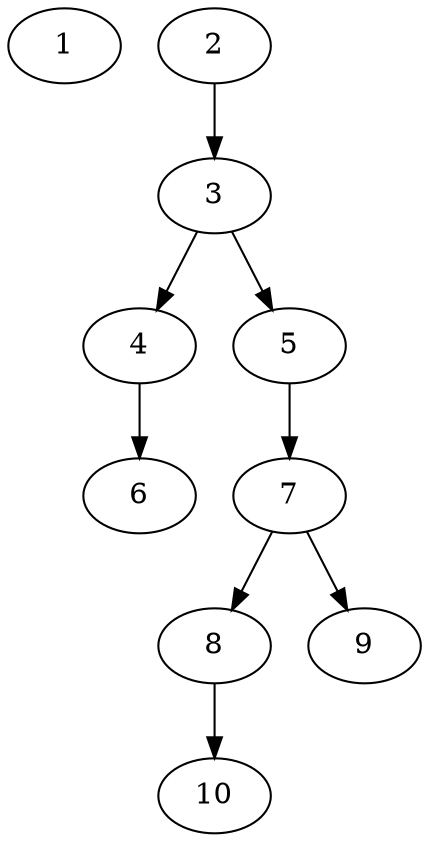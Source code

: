 // DAG (tier=1-easy, mode=data, n=10, ccr=0.311, fat=0.473, density=0.288, regular=0.741, jump=0.044, mindata=1048576, maxdata=8388608)
// DAG automatically generated by daggen at Sun Aug 24 16:33:32 2025
// /home/ermia/Project/Environments/daggen/bin/daggen --dot --ccr 0.311 --fat 0.473 --regular 0.741 --density 0.288 --jump 0.044 --mindata 1048576 --maxdata 8388608 -n 10 
digraph G {
  1 [size="4032997469073724", alpha="0.18", expect_size="2016498734536862"]
  2 [size="894297590770130", alpha="0.06", expect_size="447148795385065"]
  2 -> 3 [size ="62565266751488"]
  3 [size="383780541532917312", alpha="0.12", expect_size="191890270766458656"]
  3 -> 4 [size ="138206351720448"]
  3 -> 5 [size ="138206351720448"]
  4 [size="305062601259615256576", alpha="0.03", expect_size="152531300629807628288"]
  4 -> 6 [size ="362534464913408"]
  5 [size="507675565206662848", alpha="0.05", expect_size="253837782603331424"]
  5 -> 7 [size ="233506768683008"]
  6 [size="636205874505300", alpha="0.13", expect_size="318102937252650"]
  7 [size="46273846882529705984", alpha="0.02", expect_size="23136923441264852992"]
  7 -> 8 [size ="103113071525888"]
  7 -> 9 [size ="103113071525888"]
  8 [size="4473333806444466", alpha="0.18", expect_size="2236666903222233"]
  8 -> 10 [size ="111267872243712"]
  9 [size="327007578955918082048", alpha="0.01", expect_size="163503789477959041024"]
  10 [size="601683318768392576", alpha="0.01", expect_size="300841659384196288"]
}